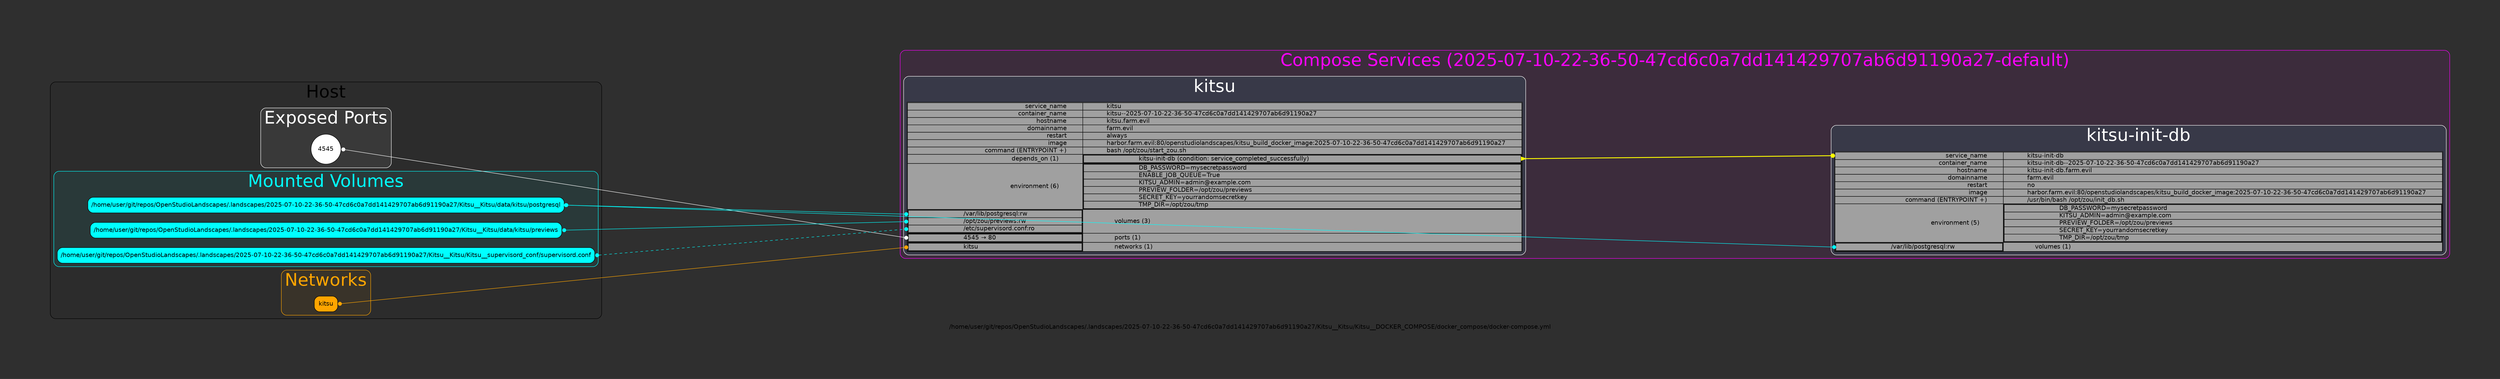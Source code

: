 digraph main_graph {
	graph [bb="0,0,5547,658",
		bgcolor="#2f2f2f",
		fontname=Helvetica,
		label="/home/user/git/repos/OpenStudioLandscapes/.landscapes/2025-07-10-22-36-50-47cd6c0a7dd141429707ab6d91190a27/Kitsu__Kitsu/Kitsu__DOCKER_\
COMPOSE/docker_compose/docker-compose.yml",
		lheight=0.21,
		lp="2773.5,11.5",
		lwidth=19.26,
		nodesep=0.3,
		pad=1.5,
		rankdir=LR,
		ranksep=10,
		splines=line,
		style=rounded
	];
	node [label="\N"];
	subgraph "cluster_cluster_root_services_2025-07-10-22-36-50-47cd6c0a7dd141429707ab6d91190a27-default" {
		graph [bb="1967,170,5539,650",
			color="#FF00FF",
			fillcolor="#FF00FF10",
			fontcolor="#FF00FF",
			fontname=Helvetica,
			fontsize=40,
			label="Compose Services (2025-07-10-22-36-50-47cd6c0a7dd141429707ab6d91190a27-default)",
			lheight=0.61,
			lp="3753,624",
			lwidth=25.26,
			rankdir=TB,
			style="filled,rounded"
		];
		subgraph cluster_cluster_service_kitsu {
			graph [bb="1975,178,3409,590",
				color=white,
				fillcolor="#00FFFF10",
				fontcolor=white,
				fontname=Helvetica,
				label=kitsu,
				lheight=0.61,
				lp="2692,564",
				lwidth=1.35,
				rankdir=TB,
				shape=square,
				style="filled,rounded"
			];
			"NODE-SERVICE_kitsu"	[color="#0A0A0A",
				fillcolor="#A0A0A0",
				fontname=Helvetica,
				height=4.7917,
				label=<<table border="1" cellspacing="0" cellpadding="0">
    <!-- SERVICE_NAME -->
    <tr>
        <td align="right" port="PLUG_NODE-SERVICE_kitsu">
            service_name
        </td>
        <td align="left">
            kitsu
        </td>
    </tr>
    <!-- CONTAINER_NAME -->
    <tr>
        <td align="right">
            container_name
        </td>
        <td align="left">
            kitsu--2025-07-10-22-36-50-47cd6c0a7dd141429707ab6d91190a27
        </td>
    </tr>
    <!-- HOSTNAME -->
    <tr>
        <td align="right">
            hostname
        </td>
        <td align="left">
            kitsu.farm.evil
        </td>
    </tr>
    <!-- DOMAINNAME -->
    <tr>
        <td align="right">
            domainname
        </td>
        <td align="left">
            farm.evil
        </td>
    </tr>
    <!-- RESTART -->
    <tr>
        <td align="right">
            restart
        </td>
        <td align="left">
            always
        </td>
    </tr>
    <!-- IMAGE -->
    <tr>
        <td align="right">
            image
        </td>
        <td align="left">
            harbor.farm.evil:80/openstudiolandscapes/kitsu_build_docker_image:2025-07-10-22-36-50-47cd6c0a7dd141429707ab6d91190a27
        </td>
    </tr>
    <!-- COMMAND -->
    <tr>
        <td align="right">
            command (ENTRYPOINT +)
        </td>
        <td align="left">
            bash /opt/zou/start_zou.sh
        </td>
    </tr>
    <!-- HEALTHCHECK -->
    
    <!-- DEPENDS_ON -->
    
        <tr>
            <td align="right">
                depends_on (1)
            </td>
            <td>
                <table border="1" cellspacing="0" cellpadding="0">
                    
                    <tr>
                        <td align="left" port="PLUG_DEPENDS_ON_NODE-SERVICE_kitsu-init-db">
                            kitsu-init-db (condition: service_completed_successfully)
                        </td>
                    </tr>
                    
                </table>
            </td>
        </tr>
    
    <!-- ENVIRONMENT -->
    
        <tr>
            <td align="right">
                environment (6)
            </td>
            <td align="left">
                <table border="1" cellspacing="0" cellpadding="0">
                    
                    <tr>
                        <td align="left">
                            DB_PASSWORD=mysecretpassword
                        </td>
                    </tr>
                    
                    <tr>
                        <td align="left">
                            ENABLE_JOB_QUEUE=True
                        </td>
                    </tr>
                    
                    <tr>
                        <td align="left">
                            KITSU_ADMIN=admin@example.com
                        </td>
                    </tr>
                    
                    <tr>
                        <td align="left">
                            PREVIEW_FOLDER=/opt/zou/previews
                        </td>
                    </tr>
                    
                    <tr>
                        <td align="left">
                            SECRET_KEY=yourrandomsecretkey
                        </td>
                    </tr>
                    
                    <tr>
                        <td align="left">
                            TMP_DIR=/opt/zou/tmp
                        </td>
                    </tr>
                    
                </table>
            </td>
        </tr>
    
    <!-- VOLUMES -->
    
        <tr>
            <td align="left">
                <table border="1" cellspacing="0" cellpadding="0">
                    
                    <tr>
                        <td align="left" port="PLUG_kitsu__/var/lib/postgresql">
                            /var/lib/postgresql:rw
                        </td>
                    </tr>
                    
                    <tr>
                        <td align="left" port="PLUG_kitsu__/opt/zou/previews">
                            /opt/zou/previews:rw
                        </td>
                    </tr>
                    
                    <tr>
                        <td align="left" port="PLUG_kitsu__/etc/supervisord.conf">
                            /etc/supervisord.conf:ro
                        </td>
                    </tr>
                    
                </table>
            </td>
            <td align="left">
                volumes (3)
            </td>
        </tr>
    
    <!-- PORTS -->
    
        <tr>
            <td align="left">
                <table border="1" cellspacing="0" cellpadding="0">
                    
                    <tr>
                        
                        <td align="left" port="PLUG_kitsu__4545__80">
                            4545 &#8594; 80
                        </td>
                    </tr>
                    
                </table>
            </td>
            <td align="left">
                ports (1)
            </td>
        </tr>
    
    <!-- NETWORKS -->
    
        <tr>
            <td align="left">
                <table border="1" cellspacing="0" cellpadding="0">
                    
                    <tr>
                        <td align="left" port="PLUG_kitsu">
                            kitsu
                        </td>
                    </tr>
                    
                </table>
            </td>
            <td align="left">
                networks (1)
            </td>
        </tr>
    
</table>>,
				labeljust=l,
				pos="2692,358",
				shape=plain,
				style=filled,
				width=19.694];
		}
		subgraph "cluster_cluster_service_kitsu-init-db" {
			graph [bb="4113,178,5531,477",
				color=white,
				fillcolor="#00FFFF10",
				fontcolor=white,
				fontname=Helvetica,
				label="kitsu-init-db",
				lheight=0.61,
				lp="4822,451",
				lwidth=3.35,
				rankdir=TB,
				shape=square,
				style="filled,rounded"
			];
			"NODE-SERVICE_kitsu-init-db"	[color="#0A0A0A",
				fillcolor="#A0A0A0",
				fontname=Helvetica,
				height=3.2083,
				label=<<table border="1" cellspacing="0" cellpadding="0">
    <!-- SERVICE_NAME -->
    <tr>
        <td align="right" port="PLUG_NODE-SERVICE_kitsu-init-db">
            service_name
        </td>
        <td align="left">
            kitsu-init-db
        </td>
    </tr>
    <!-- CONTAINER_NAME -->
    <tr>
        <td align="right">
            container_name
        </td>
        <td align="left">
            kitsu-init-db--2025-07-10-22-36-50-47cd6c0a7dd141429707ab6d91190a27
        </td>
    </tr>
    <!-- HOSTNAME -->
    <tr>
        <td align="right">
            hostname
        </td>
        <td align="left">
            kitsu-init-db.farm.evil
        </td>
    </tr>
    <!-- DOMAINNAME -->
    <tr>
        <td align="right">
            domainname
        </td>
        <td align="left">
            farm.evil
        </td>
    </tr>
    <!-- RESTART -->
    <tr>
        <td align="right">
            restart
        </td>
        <td align="left">
            no
        </td>
    </tr>
    <!-- IMAGE -->
    <tr>
        <td align="right">
            image
        </td>
        <td align="left">
            harbor.farm.evil:80/openstudiolandscapes/kitsu_build_docker_image:2025-07-10-22-36-50-47cd6c0a7dd141429707ab6d91190a27
        </td>
    </tr>
    <!-- COMMAND -->
    <tr>
        <td align="right">
            command (ENTRYPOINT +)
        </td>
        <td align="left">
            /usr/bin/bash /opt/zou/init_db.sh
        </td>
    </tr>
    <!-- HEALTHCHECK -->
    
    <!-- DEPENDS_ON -->
    
    <!-- ENVIRONMENT -->
    
        <tr>
            <td align="right">
                environment (5)
            </td>
            <td align="left">
                <table border="1" cellspacing="0" cellpadding="0">
                    
                    <tr>
                        <td align="left">
                            DB_PASSWORD=mysecretpassword
                        </td>
                    </tr>
                    
                    <tr>
                        <td align="left">
                            KITSU_ADMIN=admin@example.com
                        </td>
                    </tr>
                    
                    <tr>
                        <td align="left">
                            PREVIEW_FOLDER=/opt/zou/previews
                        </td>
                    </tr>
                    
                    <tr>
                        <td align="left">
                            SECRET_KEY=yourrandomsecretkey
                        </td>
                    </tr>
                    
                    <tr>
                        <td align="left">
                            TMP_DIR=/opt/zou/tmp
                        </td>
                    </tr>
                    
                </table>
            </td>
        </tr>
    
    <!-- VOLUMES -->
    
        <tr>
            <td align="left">
                <table border="1" cellspacing="0" cellpadding="0">
                    
                    <tr>
                        <td align="left" port="PLUG_kitsu-init-db__/var/lib/postgresql">
                            /var/lib/postgresql:rw
                        </td>
                    </tr>
                    
                </table>
            </td>
            <td align="left">
                volumes (1)
            </td>
        </tr>
    
    <!-- PORTS -->
    
    <!-- NETWORKS -->
    
</table>>,
				labeljust=l,
				pos="4822,301",
				shape=plain,
				style=filled,
				width=19.472];
		}
		"NODE-SERVICE_kitsu":"PLUG_DEPENDS_ON_NODE-SERVICE_kitsu-init-db":e -> "NODE-SERVICE_kitsu-init-db":"PLUG_NODE-SERVICE_kitsu-init-db":w	[arrowhead=dot,
			arrowtail=inv,
			color=yellow,
			dir=both,
			fontname=Helvetica,
			pos="s,3399,400 e,4121,407 3409.2,400.1 3491,400.89 4038.2,406.2 4112.6,406.92",
			style=bold];
	}
	subgraph cluster_cluster_host {
		graph [bb="8,31,1279,575",
			color="#000000",
			fillcolor="#00000010",
			fontcolor="#000000",
			fontname=Helvetica,
			fontsize=40,
			label=Host,
			lheight=0.61,
			lp="643.5,549",
			lwidth=1.28,
			rankdir=TB,
			style="filled,rounded"
		];
		subgraph cluster_cluster_root_ports {
			graph [bb="493.05,379,793.95,515",
				color="#FFFFFF",
				fillcolor="#FFFFFF10",
				fontcolor="#FFFFFF",
				fontname=Helvetica,
				fontsize=40,
				label="Exposed Ports",
				lheight=0.61,
				lp="643.5,489",
				lwidth=3.96,
				rankdir=TB,
				style="filled,rounded"
			];
			kitsu__4545__80	[color=black,
				fillcolor="#FFFFFF",
				fontname=Helvetica,
				height=0.95686,
				label=4545,
				pos="643.5,421",
				shape=circle,
				style=filled,
				width=0.95686];
		}
		subgraph cluster_cluster_root_volumes {
			graph [bb="16,151,1271,371",
				color="#00FFFF",
				fillcolor="#00FFFF10",
				fontcolor="#00FFFF",
				fontname=Helvetica,
				fontsize=40,
				label="Mounted Volumes",
				lheight=0.61,
				lp="643.5,345",
				lwidth=5.00,
				rankdir=TB,
				style="filled,rounded"
			];
			"/home/user/git/repos/OpenStudioLandscapes/.landscapes/2025-07-10-22-36-50-47cd6c0a7dd141429707ab6d91190a27/Kitsu__Kitsu/Kitsu__supervisord_\
conf/supervisord.conf"	[color=black,
				fillcolor="#00FFFF",
				fontname=Helvetica,
				height=0.5,
				label="/home/user/git/repos/OpenStudioLandscapes/.landscapes/2025-07-10-22-36-50-47cd6c0a7dd141429707ab6d91190a27/Kitsu__Kitsu/Kitsu__supervisord_\
conf/supervisord.conf",
				pos="643.5,177",
				shape=box,
				style="filled,rounded",
				width=17.208];
			"/home/user/git/repos/OpenStudioLandscapes/.landscapes/2025-07-10-22-36-50-47cd6c0a7dd141429707ab6d91190a27/Kitsu__Kitsu/data/kitsu/\
postgresql"	[color=black,
				fillcolor="#00FFFF",
				fontname=Helvetica,
				height=0.5,
				label="/home/user/git/repos/OpenStudioLandscapes/.landscapes/2025-07-10-22-36-50-47cd6c0a7dd141429707ab6d91190a27/Kitsu__Kitsu/data/kitsu/\
postgresql",
				pos="643.5,293",
				shape=box,
				style="filled,rounded",
				width=15.25];
			"/home/user/git/repos/OpenStudioLandscapes/.landscapes/2025-07-10-22-36-50-47cd6c0a7dd141429707ab6d91190a27/Kitsu__Kitsu/data/kitsu/\
previews"	[color=black,
				fillcolor="#00FFFF",
				fontname=Helvetica,
				height=0.5,
				label="/home/user/git/repos/OpenStudioLandscapes/.landscapes/2025-07-10-22-36-50-47cd6c0a7dd141429707ab6d91190a27/Kitsu__Kitsu/data/kitsu/\
previews",
				pos="643.5,235",
				shape=box,
				style="filled,rounded",
				width=15.097];
		}
		subgraph cluster_cluster_root_networks {
			graph [bb="540.5,39,746.5,143",
				color="#FFA500",
				fillcolor="#FFA50010",
				fontcolor="#FFA500",
				fontname=Helvetica,
				fontsize=40,
				label=Networks,
				lheight=0.61,
				lp="643.5,117",
				lwidth=2.64,
				rankdir=TB,
				style="filled,rounded"
			];
			kitsu	[color=black,
				fillcolor="#FFA500",
				fontname=Helvetica,
				height=0.5,
				label=kitsu,
				pos="643.5,65",
				shape=box,
				style="filled,rounded",
				width=0.75];
		}
	}
	kitsu__4545__80:e -> "NODE-SERVICE_kitsu":PLUG_kitsu__4545__80:w	[arrowhead=dot,
		arrowtail=dot,
		color="#FFFFFF",
		dir=both,
		fontname=Helvetica,
		pos="s,679.5,421 e,1985,217 687.5,419.75 791.37,403.52 1873.7,234.39 1977.1,218.24",
		style=rounded];
	"/home/user/git/repos/OpenStudioLandscapes/.landscapes/2025-07-10-22-36-50-47cd6c0a7dd141429707ab6d91190a27/Kitsu__Kitsu/Kitsu__supervisord_\
conf/supervisord.conf":e -> "NODE-SERVICE_kitsu":"PLUG_kitsu__/etc/supervisord.conf":w	[arrowhead=dot,
		arrowtail=dot,
		color="#00FFFF",
		dir=both,
		fontname=Helvetica,
		pos="s,1264.5,177 e,1985,238 1272.6,177.69 1346.5,183.94 1903.3,231.09 1977,237.32",
		style=dashed];
	"/home/user/git/repos/OpenStudioLandscapes/.landscapes/2025-07-10-22-36-50-47cd6c0a7dd141429707ab6d91190a27/Kitsu__Kitsu/data/kitsu/\
postgresql":e -> "NODE-SERVICE_kitsu":"PLUG_kitsu__/var/lib/postgresql":w	[arrowhead=dot,
		arrowtail=dot,
		color="#00FFFF",
		dir=both,
		fontname=Helvetica,
		pos="s,1193.5,293 e,1985,272 1201.6,292.79 1279.7,290.71 1898.6,274.29 1976.9,272.22",
		style=solid];
	"/home/user/git/repos/OpenStudioLandscapes/.landscapes/2025-07-10-22-36-50-47cd6c0a7dd141429707ab6d91190a27/Kitsu__Kitsu/data/kitsu/\
postgresql":e -> "NODE-SERVICE_kitsu-init-db":"PLUG_kitsu-init-db__/var/lib/postgresql":w	[arrowhead=dot,
		arrowtail=dot,
		color="#00FFFF",
		dir=both,
		fontname=Helvetica,
		pos="s,1192.5,293 e,4124,196 1200.9,292.72 1367.4,287.21 3952,201.69 4115.9,196.27",
		style=solid];
	"/home/user/git/repos/OpenStudioLandscapes/.landscapes/2025-07-10-22-36-50-47cd6c0a7dd141429707ab6d91190a27/Kitsu__Kitsu/data/kitsu/\
previews":e -> "NODE-SERVICE_kitsu":"PLUG_kitsu__/opt/zou/previews":w	[arrowhead=dot,
		arrowtail=dot,
		color="#00FFFF",
		dir=both,
		fontname=Helvetica,
		pos="s,1188.5,235 e,1985,255 1196.6,235.2 1275.2,237.18 1898.1,252.82 1976.8,254.79",
		style=solid];
	kitsu:e -> "NODE-SERVICE_kitsu":PLUG_kitsu:w	[arrowhead=dot,
		arrowtail=dot,
		color="#FFA500",
		dir=both,
		fontname=Helvetica,
		pos="s,671.5,65 e,1985,196 679.55,65.803 784.06,76.226 1873.1,184.84 1977,195.21",
		style=solid];
}
